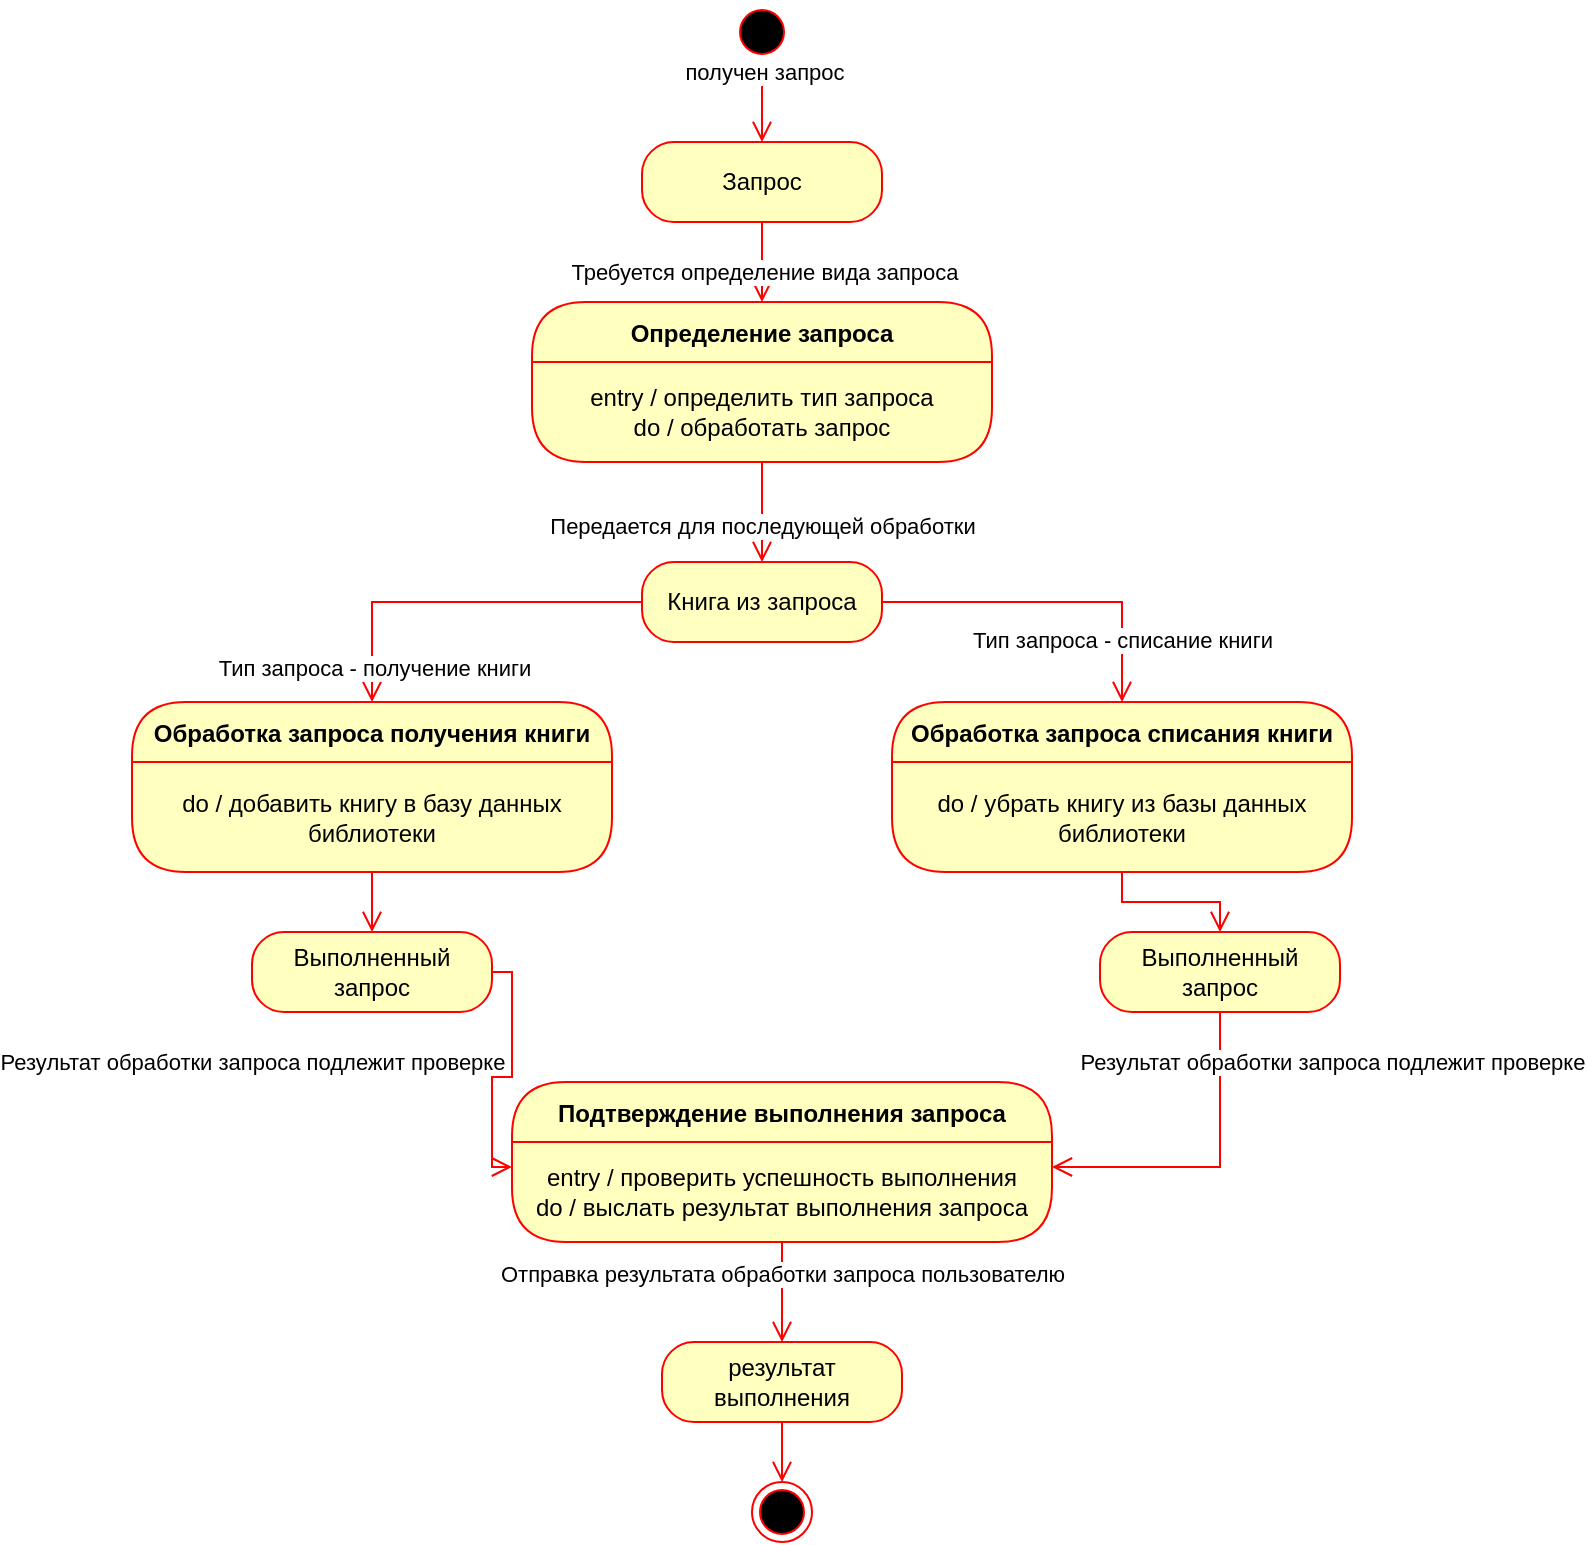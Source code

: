 <mxfile version="21.1.8" type="github">
  <diagram name="Страница 1" id="bJl9cXbGcnSWIcir6nBS">
    <mxGraphModel dx="2501" dy="766" grid="1" gridSize="10" guides="1" tooltips="1" connect="1" arrows="1" fold="1" page="1" pageScale="1" pageWidth="827" pageHeight="1169" math="0" shadow="0">
      <root>
        <mxCell id="0" />
        <mxCell id="1" parent="0" />
        <mxCell id="21hj2qzO1hP6gU-iXZ9c-1" value="" style="ellipse;html=1;shape=startState;fillColor=#000000;strokeColor=#ff0000;" parent="1" vertex="1">
          <mxGeometry x="230" y="100" width="30" height="30" as="geometry" />
        </mxCell>
        <mxCell id="21hj2qzO1hP6gU-iXZ9c-2" value="" style="edgeStyle=orthogonalEdgeStyle;html=1;verticalAlign=bottom;endArrow=open;endSize=8;strokeColor=#ff0000;rounded=0;entryX=0.5;entryY=0;entryDx=0;entryDy=0;" parent="1" source="21hj2qzO1hP6gU-iXZ9c-1" target="21hj2qzO1hP6gU-iXZ9c-7" edge="1">
          <mxGeometry relative="1" as="geometry">
            <mxPoint x="245" y="200" as="targetPoint" />
          </mxGeometry>
        </mxCell>
        <mxCell id="21hj2qzO1hP6gU-iXZ9c-3" value="получен запрос" style="edgeLabel;html=1;align=center;verticalAlign=middle;resizable=0;points=[];" parent="21hj2qzO1hP6gU-iXZ9c-2" vertex="1" connectable="0">
          <mxGeometry x="-0.747" y="1" relative="1" as="geometry">
            <mxPoint as="offset" />
          </mxGeometry>
        </mxCell>
        <mxCell id="21hj2qzO1hP6gU-iXZ9c-7" value="Запрос" style="rounded=1;whiteSpace=wrap;html=1;arcSize=40;fontColor=#000000;fillColor=#ffffc0;strokeColor=#ff0000;" parent="1" vertex="1">
          <mxGeometry x="185" y="170" width="120" height="40" as="geometry" />
        </mxCell>
        <mxCell id="21hj2qzO1hP6gU-iXZ9c-8" value="" style="edgeStyle=orthogonalEdgeStyle;html=1;verticalAlign=bottom;endArrow=open;endSize=8;strokeColor=#ff0000;rounded=0;entryX=0.5;entryY=0;entryDx=0;entryDy=0;" parent="1" source="21hj2qzO1hP6gU-iXZ9c-7" target="21hj2qzO1hP6gU-iXZ9c-9" edge="1">
          <mxGeometry relative="1" as="geometry">
            <mxPoint x="245" y="310" as="targetPoint" />
          </mxGeometry>
        </mxCell>
        <mxCell id="21hj2qzO1hP6gU-iXZ9c-35" value="Требуется определение вида запроса" style="edgeLabel;html=1;align=center;verticalAlign=middle;resizable=0;points=[];" parent="21hj2qzO1hP6gU-iXZ9c-8" vertex="1" connectable="0">
          <mxGeometry x="0.215" y="1" relative="1" as="geometry">
            <mxPoint as="offset" />
          </mxGeometry>
        </mxCell>
        <mxCell id="21hj2qzO1hP6gU-iXZ9c-9" value="Определение запроса" style="swimlane;fontStyle=1;align=center;verticalAlign=middle;childLayout=stackLayout;horizontal=1;startSize=30;horizontalStack=0;resizeParent=0;resizeLast=1;container=0;fontColor=#000000;collapsible=0;rounded=1;arcSize=30;strokeColor=#ff0000;fillColor=#ffffc0;swimlaneFillColor=#ffffc0;dropTarget=0;" parent="1" vertex="1">
          <mxGeometry x="130" y="250" width="230" height="80" as="geometry" />
        </mxCell>
        <mxCell id="21hj2qzO1hP6gU-iXZ9c-10" value="entry / определить тип запроса&lt;br&gt;do / обработать запрос" style="text;html=1;strokeColor=none;fillColor=none;align=center;verticalAlign=middle;spacingLeft=4;spacingRight=4;whiteSpace=wrap;overflow=hidden;rotatable=0;fontColor=#000000;" parent="21hj2qzO1hP6gU-iXZ9c-9" vertex="1">
          <mxGeometry y="30" width="230" height="50" as="geometry" />
        </mxCell>
        <mxCell id="21hj2qzO1hP6gU-iXZ9c-13" value="Обработка запроса получения книги" style="swimlane;fontStyle=1;align=center;verticalAlign=middle;childLayout=stackLayout;horizontal=1;startSize=30;horizontalStack=0;resizeParent=0;resizeLast=1;container=0;fontColor=#000000;collapsible=0;rounded=1;arcSize=30;strokeColor=#ff0000;fillColor=#ffffc0;swimlaneFillColor=#ffffc0;dropTarget=0;" parent="1" vertex="1">
          <mxGeometry x="-70" y="450" width="240" height="85" as="geometry" />
        </mxCell>
        <mxCell id="21hj2qzO1hP6gU-iXZ9c-14" value="do / добавить книгу в базу данных библиотеки" style="text;html=1;strokeColor=none;fillColor=none;align=center;verticalAlign=middle;spacingLeft=4;spacingRight=4;whiteSpace=wrap;overflow=hidden;rotatable=0;fontColor=#000000;" parent="21hj2qzO1hP6gU-iXZ9c-13" vertex="1">
          <mxGeometry y="30" width="240" height="55" as="geometry" />
        </mxCell>
        <mxCell id="21hj2qzO1hP6gU-iXZ9c-15" value="" style="edgeStyle=orthogonalEdgeStyle;html=1;verticalAlign=bottom;endArrow=open;endSize=8;strokeColor=#ff0000;rounded=0;entryX=0.5;entryY=0;entryDx=0;entryDy=0;" parent="1" source="21hj2qzO1hP6gU-iXZ9c-13" target="21hj2qzO1hP6gU-iXZ9c-24" edge="1">
          <mxGeometry relative="1" as="geometry">
            <mxPoint x="290" y="660" as="targetPoint" />
          </mxGeometry>
        </mxCell>
        <mxCell id="21hj2qzO1hP6gU-iXZ9c-16" value="Книга из запроса" style="rounded=1;whiteSpace=wrap;html=1;arcSize=40;fontColor=#000000;fillColor=#ffffc0;strokeColor=#ff0000;" parent="1" vertex="1">
          <mxGeometry x="185" y="380" width="120" height="40" as="geometry" />
        </mxCell>
        <mxCell id="21hj2qzO1hP6gU-iXZ9c-17" value="" style="edgeStyle=orthogonalEdgeStyle;html=1;verticalAlign=bottom;endArrow=open;endSize=8;strokeColor=#ff0000;rounded=0;entryX=0.5;entryY=0;entryDx=0;entryDy=0;" parent="1" source="21hj2qzO1hP6gU-iXZ9c-16" target="21hj2qzO1hP6gU-iXZ9c-13" edge="1">
          <mxGeometry relative="1" as="geometry">
            <mxPoint x="280" y="500" as="targetPoint" />
          </mxGeometry>
        </mxCell>
        <mxCell id="21hj2qzO1hP6gU-iXZ9c-37" value="Тип запроса - получение книги" style="edgeLabel;html=1;align=center;verticalAlign=middle;resizable=0;points=[];" parent="21hj2qzO1hP6gU-iXZ9c-17" vertex="1" connectable="0">
          <mxGeometry x="0.815" y="1" relative="1" as="geometry">
            <mxPoint as="offset" />
          </mxGeometry>
        </mxCell>
        <mxCell id="21hj2qzO1hP6gU-iXZ9c-18" value="Обработка запроса списания книги" style="swimlane;fontStyle=1;align=center;verticalAlign=middle;childLayout=stackLayout;horizontal=1;startSize=30;horizontalStack=0;resizeParent=0;resizeLast=1;container=0;fontColor=#000000;collapsible=0;rounded=1;arcSize=30;strokeColor=#ff0000;fillColor=#ffffc0;swimlaneFillColor=#ffffc0;dropTarget=0;" parent="1" vertex="1">
          <mxGeometry x="310" y="450" width="230" height="85" as="geometry" />
        </mxCell>
        <mxCell id="21hj2qzO1hP6gU-iXZ9c-19" value="do / убрать книгу из базы данных библиотеки" style="text;html=1;strokeColor=none;fillColor=none;align=center;verticalAlign=middle;spacingLeft=4;spacingRight=4;whiteSpace=wrap;overflow=hidden;rotatable=0;fontColor=#000000;" parent="21hj2qzO1hP6gU-iXZ9c-18" vertex="1">
          <mxGeometry y="30" width="230" height="55" as="geometry" />
        </mxCell>
        <mxCell id="21hj2qzO1hP6gU-iXZ9c-20" value="" style="edgeStyle=orthogonalEdgeStyle;html=1;verticalAlign=bottom;endArrow=open;endSize=8;strokeColor=#ff0000;rounded=0;entryX=0.5;entryY=0;entryDx=0;entryDy=0;" parent="1" source="21hj2qzO1hP6gU-iXZ9c-18" target="21hj2qzO1hP6gU-iXZ9c-29" edge="1">
          <mxGeometry relative="1" as="geometry">
            <mxPoint x="710" y="645" as="targetPoint" />
          </mxGeometry>
        </mxCell>
        <mxCell id="21hj2qzO1hP6gU-iXZ9c-23" value="" style="edgeStyle=orthogonalEdgeStyle;html=1;verticalAlign=bottom;endArrow=open;endSize=8;strokeColor=#ff0000;rounded=0;entryX=0.5;entryY=0;entryDx=0;entryDy=0;exitX=1;exitY=0.5;exitDx=0;exitDy=0;" parent="1" source="21hj2qzO1hP6gU-iXZ9c-16" target="21hj2qzO1hP6gU-iXZ9c-18" edge="1">
          <mxGeometry relative="1" as="geometry">
            <mxPoint x="600" y="487.5" as="targetPoint" />
            <mxPoint x="745" y="432.5" as="sourcePoint" />
          </mxGeometry>
        </mxCell>
        <mxCell id="21hj2qzO1hP6gU-iXZ9c-38" value="Тип запроса - списание книги" style="edgeLabel;html=1;align=center;verticalAlign=middle;resizable=0;points=[];" parent="21hj2qzO1hP6gU-iXZ9c-23" vertex="1" connectable="0">
          <mxGeometry x="0.633" relative="1" as="geometry">
            <mxPoint as="offset" />
          </mxGeometry>
        </mxCell>
        <mxCell id="21hj2qzO1hP6gU-iXZ9c-24" value="Выполненный запрос" style="rounded=1;whiteSpace=wrap;html=1;arcSize=40;fontColor=#000000;fillColor=#ffffc0;strokeColor=#ff0000;" parent="1" vertex="1">
          <mxGeometry x="-10" y="565" width="120" height="40" as="geometry" />
        </mxCell>
        <mxCell id="21hj2qzO1hP6gU-iXZ9c-25" value="" style="edgeStyle=orthogonalEdgeStyle;html=1;verticalAlign=bottom;endArrow=open;endSize=8;strokeColor=#ff0000;rounded=0;entryX=0;entryY=0.25;entryDx=0;entryDy=0;" parent="1" source="21hj2qzO1hP6gU-iXZ9c-24" target="21hj2qzO1hP6gU-iXZ9c-27" edge="1">
          <mxGeometry relative="1" as="geometry">
            <mxPoint x="290" y="820" as="targetPoint" />
          </mxGeometry>
        </mxCell>
        <mxCell id="21hj2qzO1hP6gU-iXZ9c-41" value="Результат обработки запроса подлежит проверке" style="edgeLabel;html=1;align=center;verticalAlign=middle;resizable=0;points=[];" parent="21hj2qzO1hP6gU-iXZ9c-25" vertex="1" connectable="0">
          <mxGeometry x="-0.464" y="1" relative="1" as="geometry">
            <mxPoint x="-131" y="21" as="offset" />
          </mxGeometry>
        </mxCell>
        <mxCell id="21hj2qzO1hP6gU-iXZ9c-26" value="Подтверждение выполнения запроса" style="swimlane;fontStyle=1;align=center;verticalAlign=middle;childLayout=stackLayout;horizontal=1;startSize=30;horizontalStack=0;resizeParent=0;resizeLast=1;container=0;fontColor=#000000;collapsible=0;rounded=1;arcSize=30;strokeColor=#ff0000;fillColor=#ffffc0;swimlaneFillColor=#ffffc0;dropTarget=0;" parent="1" vertex="1">
          <mxGeometry x="120" y="640" width="270" height="80" as="geometry" />
        </mxCell>
        <mxCell id="21hj2qzO1hP6gU-iXZ9c-27" value="entry / проверить успешность выполнения&lt;br&gt;do / выслать результат выполнения запроса" style="text;html=1;strokeColor=none;fillColor=none;align=center;verticalAlign=middle;spacingLeft=4;spacingRight=4;whiteSpace=wrap;overflow=hidden;rotatable=0;fontColor=#000000;" parent="21hj2qzO1hP6gU-iXZ9c-26" vertex="1">
          <mxGeometry y="30" width="270" height="50" as="geometry" />
        </mxCell>
        <mxCell id="21hj2qzO1hP6gU-iXZ9c-28" value="" style="edgeStyle=orthogonalEdgeStyle;html=1;verticalAlign=bottom;endArrow=open;endSize=8;strokeColor=#ff0000;rounded=0;entryX=0.5;entryY=0;entryDx=0;entryDy=0;" parent="1" source="21hj2qzO1hP6gU-iXZ9c-26" target="21hj2qzO1hP6gU-iXZ9c-31" edge="1">
          <mxGeometry relative="1" as="geometry">
            <mxPoint x="500" y="880" as="targetPoint" />
          </mxGeometry>
        </mxCell>
        <mxCell id="21hj2qzO1hP6gU-iXZ9c-42" value="Отправка результата обработки запроса пользователю" style="edgeLabel;html=1;align=center;verticalAlign=middle;resizable=0;points=[];" parent="21hj2qzO1hP6gU-iXZ9c-28" vertex="1" connectable="0">
          <mxGeometry x="-0.353" relative="1" as="geometry">
            <mxPoint as="offset" />
          </mxGeometry>
        </mxCell>
        <mxCell id="21hj2qzO1hP6gU-iXZ9c-29" value="Выполненный запрос" style="rounded=1;whiteSpace=wrap;html=1;arcSize=40;fontColor=#000000;fillColor=#ffffc0;strokeColor=#ff0000;" parent="1" vertex="1">
          <mxGeometry x="414" y="565" width="120" height="40" as="geometry" />
        </mxCell>
        <mxCell id="21hj2qzO1hP6gU-iXZ9c-30" value="" style="edgeStyle=orthogonalEdgeStyle;html=1;verticalAlign=bottom;endArrow=open;endSize=8;strokeColor=#ff0000;rounded=0;entryX=1;entryY=0.25;entryDx=0;entryDy=0;exitX=0.5;exitY=1;exitDx=0;exitDy=0;" parent="1" source="21hj2qzO1hP6gU-iXZ9c-29" target="21hj2qzO1hP6gU-iXZ9c-27" edge="1">
          <mxGeometry relative="1" as="geometry">
            <mxPoint x="710" y="830" as="targetPoint" />
            <mxPoint x="710" y="750" as="sourcePoint" />
          </mxGeometry>
        </mxCell>
        <mxCell id="21hj2qzO1hP6gU-iXZ9c-39" value="Результат обработки запроса подлежит проверке" style="edgeLabel;html=1;align=center;verticalAlign=middle;resizable=0;points=[];" parent="21hj2qzO1hP6gU-iXZ9c-30" vertex="1" connectable="0">
          <mxGeometry x="0.045" y="-2" relative="1" as="geometry">
            <mxPoint x="63" y="-51" as="offset" />
          </mxGeometry>
        </mxCell>
        <mxCell id="21hj2qzO1hP6gU-iXZ9c-31" value="результат выполнения" style="rounded=1;whiteSpace=wrap;html=1;arcSize=40;fontColor=#000000;fillColor=#ffffc0;strokeColor=#ff0000;" parent="1" vertex="1">
          <mxGeometry x="195" y="770" width="120" height="40" as="geometry" />
        </mxCell>
        <mxCell id="21hj2qzO1hP6gU-iXZ9c-32" value="" style="edgeStyle=orthogonalEdgeStyle;html=1;verticalAlign=bottom;endArrow=open;endSize=8;strokeColor=#ff0000;rounded=0;entryX=0.5;entryY=0;entryDx=0;entryDy=0;" parent="1" source="21hj2qzO1hP6gU-iXZ9c-31" target="21hj2qzO1hP6gU-iXZ9c-33" edge="1">
          <mxGeometry relative="1" as="geometry">
            <mxPoint x="515" y="1030" as="targetPoint" />
          </mxGeometry>
        </mxCell>
        <mxCell id="21hj2qzO1hP6gU-iXZ9c-33" value="" style="ellipse;html=1;shape=endState;fillColor=#000000;strokeColor=#ff0000;" parent="1" vertex="1">
          <mxGeometry x="240" y="840" width="30" height="30" as="geometry" />
        </mxCell>
        <mxCell id="21hj2qzO1hP6gU-iXZ9c-34" value="" style="edgeStyle=orthogonalEdgeStyle;html=1;verticalAlign=bottom;endArrow=open;endSize=8;strokeColor=#ff0000;rounded=0;entryX=0.5;entryY=0;entryDx=0;entryDy=0;exitX=0.5;exitY=1;exitDx=0;exitDy=0;" parent="1" source="21hj2qzO1hP6gU-iXZ9c-10" target="21hj2qzO1hP6gU-iXZ9c-16" edge="1">
          <mxGeometry relative="1" as="geometry">
            <mxPoint x="400" y="420" as="targetPoint" />
            <mxPoint x="290" y="370" as="sourcePoint" />
          </mxGeometry>
        </mxCell>
        <mxCell id="21hj2qzO1hP6gU-iXZ9c-36" value="Передается для последующей обработки" style="edgeLabel;html=1;align=center;verticalAlign=middle;resizable=0;points=[];" parent="21hj2qzO1hP6gU-iXZ9c-34" vertex="1" connectable="0">
          <mxGeometry x="0.271" relative="1" as="geometry">
            <mxPoint as="offset" />
          </mxGeometry>
        </mxCell>
      </root>
    </mxGraphModel>
  </diagram>
</mxfile>
